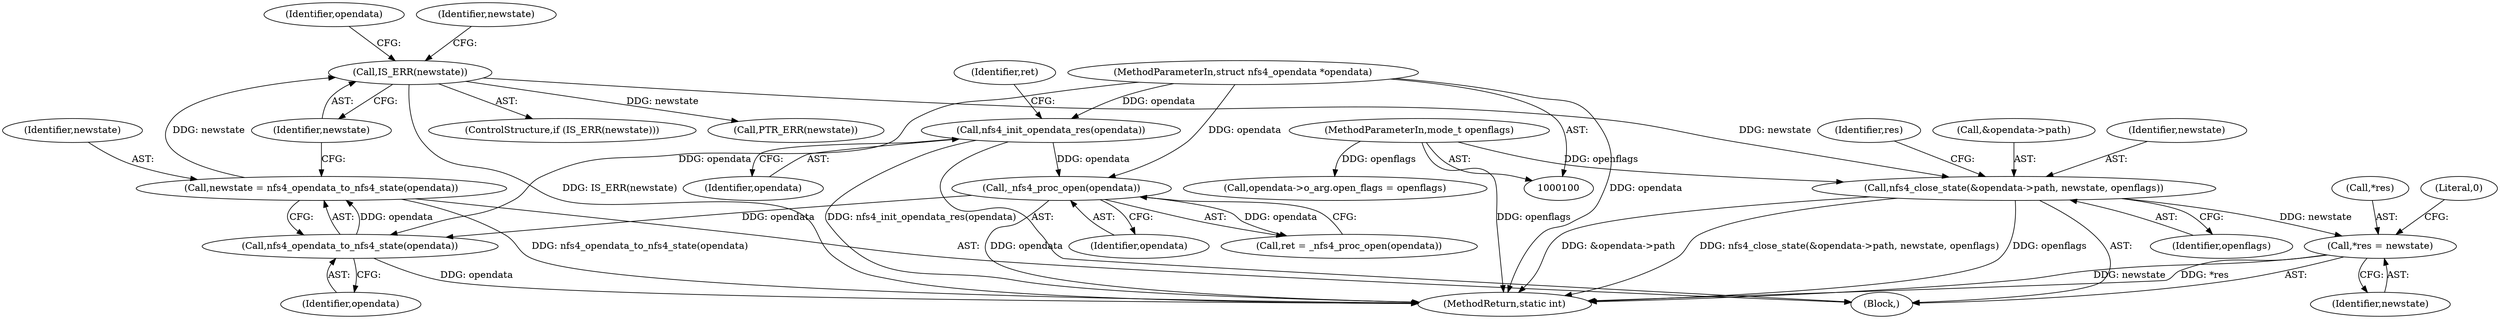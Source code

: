 digraph "0_linux_dc0b027dfadfcb8a5504f7d8052754bf8d501ab9_13@API" {
"1000156" [label="(Call,nfs4_close_state(&opendata->path, newstate, openflags))"];
"1000151" [label="(Call,IS_ERR(newstate))"];
"1000146" [label="(Call,newstate = nfs4_opendata_to_nfs4_state(opendata))"];
"1000148" [label="(Call,nfs4_opendata_to_nfs4_state(opendata))"];
"1000138" [label="(Call,_nfs4_proc_open(opendata))"];
"1000134" [label="(Call,nfs4_init_opendata_res(opendata))"];
"1000101" [label="(MethodParameterIn,struct nfs4_opendata *opendata)"];
"1000102" [label="(MethodParameterIn,mode_t openflags)"];
"1000163" [label="(Call,*res = newstate)"];
"1000164" [label="(Call,*res)"];
"1000163" [label="(Call,*res = newstate)"];
"1000107" [label="(Call,opendata->o_arg.open_flags = openflags)"];
"1000102" [label="(MethodParameterIn,mode_t openflags)"];
"1000138" [label="(Call,_nfs4_proc_open(opendata))"];
"1000159" [label="(Identifier,opendata)"];
"1000149" [label="(Identifier,opendata)"];
"1000169" [label="(MethodReturn,static int)"];
"1000134" [label="(Call,nfs4_init_opendata_res(opendata))"];
"1000151" [label="(Call,IS_ERR(newstate))"];
"1000156" [label="(Call,nfs4_close_state(&opendata->path, newstate, openflags))"];
"1000150" [label="(ControlStructure,if (IS_ERR(newstate)))"];
"1000162" [label="(Identifier,openflags)"];
"1000166" [label="(Identifier,newstate)"];
"1000135" [label="(Identifier,opendata)"];
"1000165" [label="(Identifier,res)"];
"1000101" [label="(MethodParameterIn,struct nfs4_opendata *opendata)"];
"1000154" [label="(Call,PTR_ERR(newstate))"];
"1000147" [label="(Identifier,newstate)"];
"1000148" [label="(Call,nfs4_opendata_to_nfs4_state(opendata))"];
"1000152" [label="(Identifier,newstate)"];
"1000168" [label="(Literal,0)"];
"1000104" [label="(Block,)"];
"1000157" [label="(Call,&opendata->path)"];
"1000139" [label="(Identifier,opendata)"];
"1000146" [label="(Call,newstate = nfs4_opendata_to_nfs4_state(opendata))"];
"1000137" [label="(Identifier,ret)"];
"1000161" [label="(Identifier,newstate)"];
"1000136" [label="(Call,ret = _nfs4_proc_open(opendata))"];
"1000155" [label="(Identifier,newstate)"];
"1000156" -> "1000104"  [label="AST: "];
"1000156" -> "1000162"  [label="CFG: "];
"1000157" -> "1000156"  [label="AST: "];
"1000161" -> "1000156"  [label="AST: "];
"1000162" -> "1000156"  [label="AST: "];
"1000165" -> "1000156"  [label="CFG: "];
"1000156" -> "1000169"  [label="DDG: &opendata->path"];
"1000156" -> "1000169"  [label="DDG: nfs4_close_state(&opendata->path, newstate, openflags)"];
"1000156" -> "1000169"  [label="DDG: openflags"];
"1000151" -> "1000156"  [label="DDG: newstate"];
"1000102" -> "1000156"  [label="DDG: openflags"];
"1000156" -> "1000163"  [label="DDG: newstate"];
"1000151" -> "1000150"  [label="AST: "];
"1000151" -> "1000152"  [label="CFG: "];
"1000152" -> "1000151"  [label="AST: "];
"1000155" -> "1000151"  [label="CFG: "];
"1000159" -> "1000151"  [label="CFG: "];
"1000151" -> "1000169"  [label="DDG: IS_ERR(newstate)"];
"1000146" -> "1000151"  [label="DDG: newstate"];
"1000151" -> "1000154"  [label="DDG: newstate"];
"1000146" -> "1000104"  [label="AST: "];
"1000146" -> "1000148"  [label="CFG: "];
"1000147" -> "1000146"  [label="AST: "];
"1000148" -> "1000146"  [label="AST: "];
"1000152" -> "1000146"  [label="CFG: "];
"1000146" -> "1000169"  [label="DDG: nfs4_opendata_to_nfs4_state(opendata)"];
"1000148" -> "1000146"  [label="DDG: opendata"];
"1000148" -> "1000149"  [label="CFG: "];
"1000149" -> "1000148"  [label="AST: "];
"1000148" -> "1000169"  [label="DDG: opendata"];
"1000138" -> "1000148"  [label="DDG: opendata"];
"1000101" -> "1000148"  [label="DDG: opendata"];
"1000138" -> "1000136"  [label="AST: "];
"1000138" -> "1000139"  [label="CFG: "];
"1000139" -> "1000138"  [label="AST: "];
"1000136" -> "1000138"  [label="CFG: "];
"1000138" -> "1000169"  [label="DDG: opendata"];
"1000138" -> "1000136"  [label="DDG: opendata"];
"1000134" -> "1000138"  [label="DDG: opendata"];
"1000101" -> "1000138"  [label="DDG: opendata"];
"1000134" -> "1000104"  [label="AST: "];
"1000134" -> "1000135"  [label="CFG: "];
"1000135" -> "1000134"  [label="AST: "];
"1000137" -> "1000134"  [label="CFG: "];
"1000134" -> "1000169"  [label="DDG: nfs4_init_opendata_res(opendata)"];
"1000101" -> "1000134"  [label="DDG: opendata"];
"1000101" -> "1000100"  [label="AST: "];
"1000101" -> "1000169"  [label="DDG: opendata"];
"1000102" -> "1000100"  [label="AST: "];
"1000102" -> "1000169"  [label="DDG: openflags"];
"1000102" -> "1000107"  [label="DDG: openflags"];
"1000163" -> "1000104"  [label="AST: "];
"1000163" -> "1000166"  [label="CFG: "];
"1000164" -> "1000163"  [label="AST: "];
"1000166" -> "1000163"  [label="AST: "];
"1000168" -> "1000163"  [label="CFG: "];
"1000163" -> "1000169"  [label="DDG: newstate"];
"1000163" -> "1000169"  [label="DDG: *res"];
}
